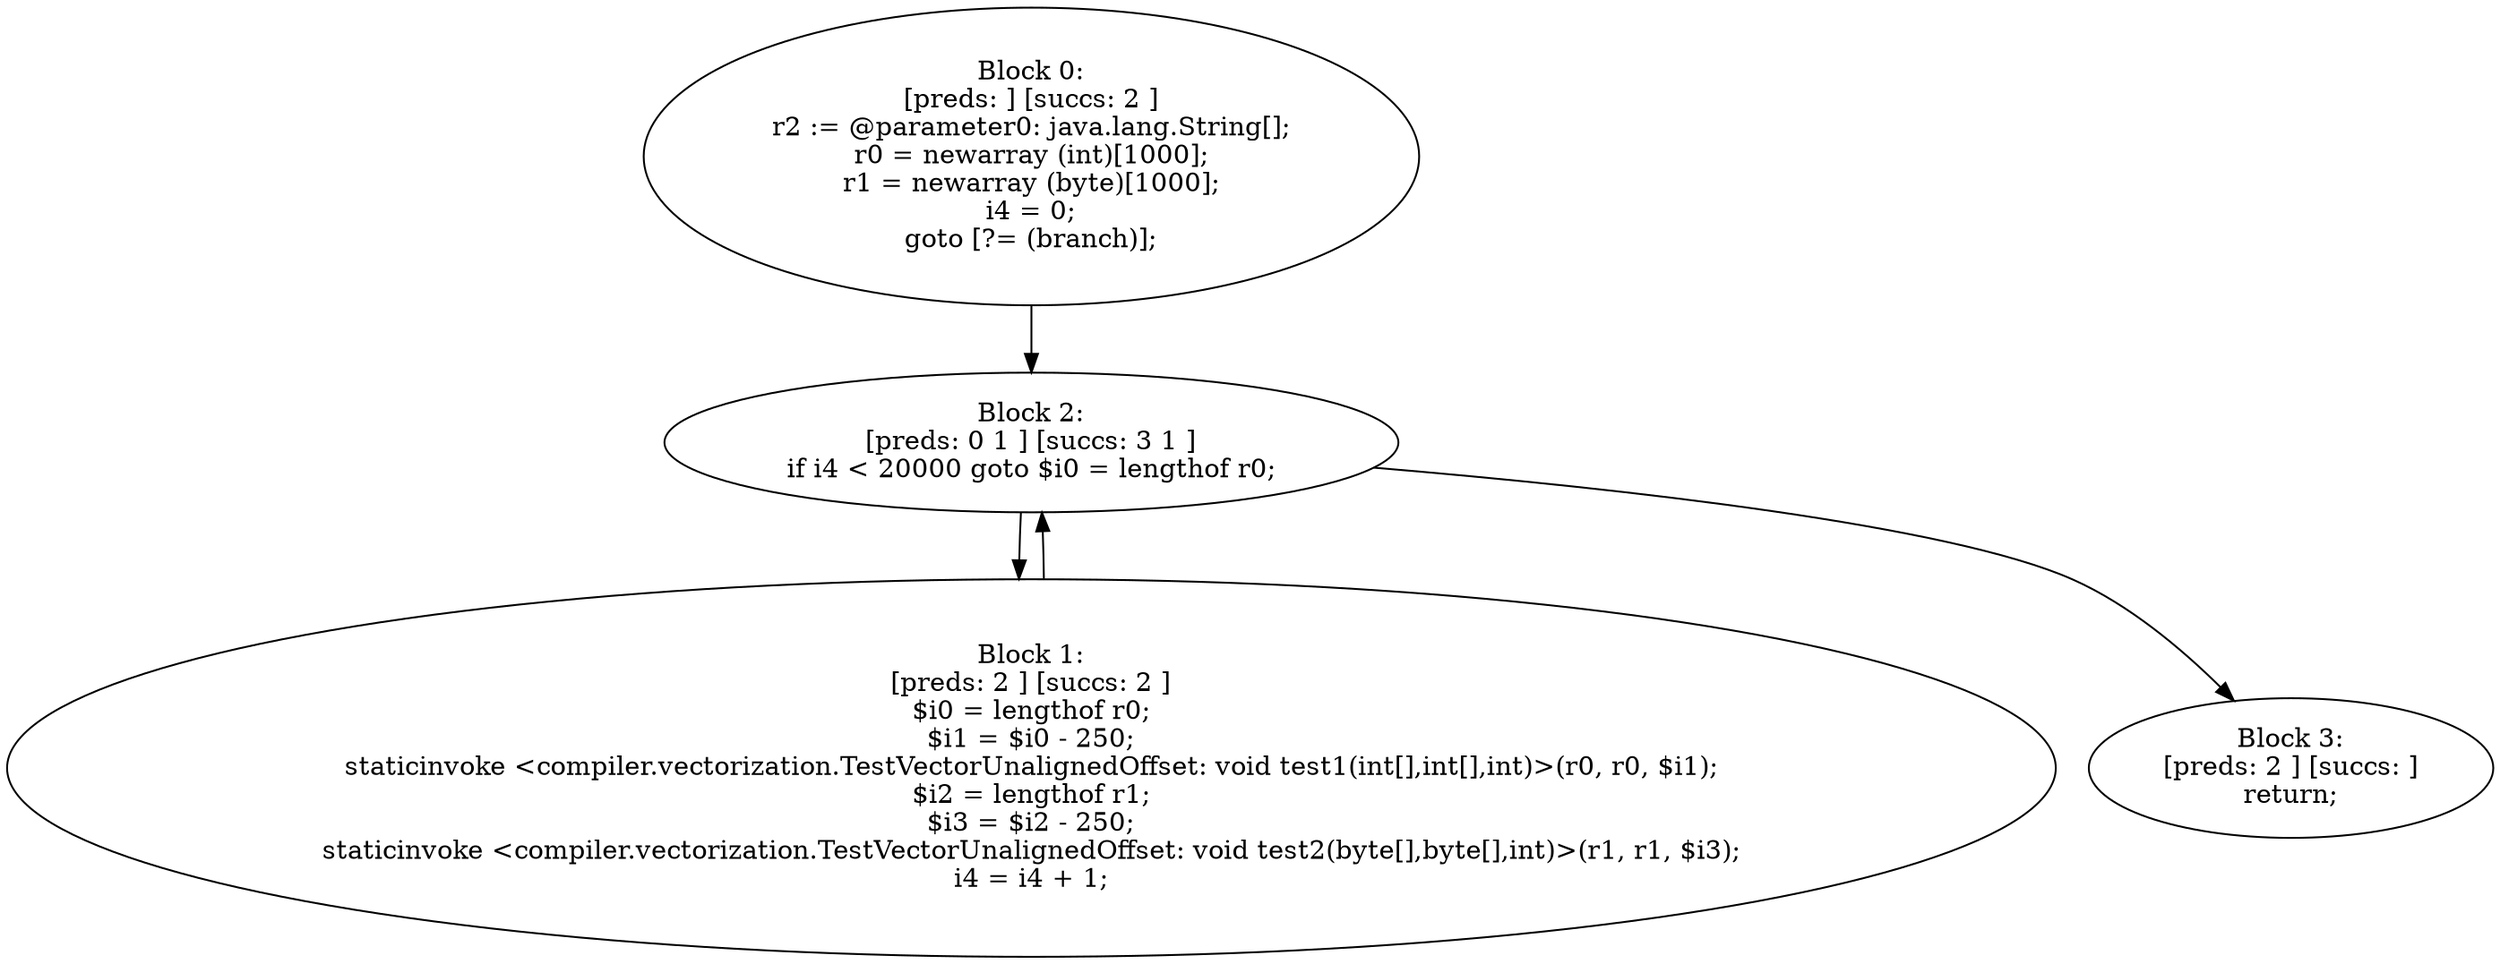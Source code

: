 digraph "unitGraph" {
    "Block 0:
[preds: ] [succs: 2 ]
r2 := @parameter0: java.lang.String[];
r0 = newarray (int)[1000];
r1 = newarray (byte)[1000];
i4 = 0;
goto [?= (branch)];
"
    "Block 1:
[preds: 2 ] [succs: 2 ]
$i0 = lengthof r0;
$i1 = $i0 - 250;
staticinvoke <compiler.vectorization.TestVectorUnalignedOffset: void test1(int[],int[],int)>(r0, r0, $i1);
$i2 = lengthof r1;
$i3 = $i2 - 250;
staticinvoke <compiler.vectorization.TestVectorUnalignedOffset: void test2(byte[],byte[],int)>(r1, r1, $i3);
i4 = i4 + 1;
"
    "Block 2:
[preds: 0 1 ] [succs: 3 1 ]
if i4 < 20000 goto $i0 = lengthof r0;
"
    "Block 3:
[preds: 2 ] [succs: ]
return;
"
    "Block 0:
[preds: ] [succs: 2 ]
r2 := @parameter0: java.lang.String[];
r0 = newarray (int)[1000];
r1 = newarray (byte)[1000];
i4 = 0;
goto [?= (branch)];
"->"Block 2:
[preds: 0 1 ] [succs: 3 1 ]
if i4 < 20000 goto $i0 = lengthof r0;
";
    "Block 1:
[preds: 2 ] [succs: 2 ]
$i0 = lengthof r0;
$i1 = $i0 - 250;
staticinvoke <compiler.vectorization.TestVectorUnalignedOffset: void test1(int[],int[],int)>(r0, r0, $i1);
$i2 = lengthof r1;
$i3 = $i2 - 250;
staticinvoke <compiler.vectorization.TestVectorUnalignedOffset: void test2(byte[],byte[],int)>(r1, r1, $i3);
i4 = i4 + 1;
"->"Block 2:
[preds: 0 1 ] [succs: 3 1 ]
if i4 < 20000 goto $i0 = lengthof r0;
";
    "Block 2:
[preds: 0 1 ] [succs: 3 1 ]
if i4 < 20000 goto $i0 = lengthof r0;
"->"Block 3:
[preds: 2 ] [succs: ]
return;
";
    "Block 2:
[preds: 0 1 ] [succs: 3 1 ]
if i4 < 20000 goto $i0 = lengthof r0;
"->"Block 1:
[preds: 2 ] [succs: 2 ]
$i0 = lengthof r0;
$i1 = $i0 - 250;
staticinvoke <compiler.vectorization.TestVectorUnalignedOffset: void test1(int[],int[],int)>(r0, r0, $i1);
$i2 = lengthof r1;
$i3 = $i2 - 250;
staticinvoke <compiler.vectorization.TestVectorUnalignedOffset: void test2(byte[],byte[],int)>(r1, r1, $i3);
i4 = i4 + 1;
";
}
